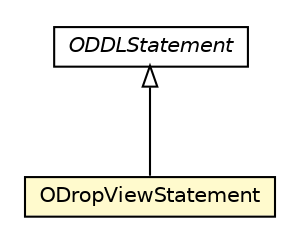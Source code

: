 #!/usr/local/bin/dot
#
# Class diagram 
# Generated by UMLGraph version R5_6-24-gf6e263 (http://www.umlgraph.org/)
#

digraph G {
	edge [fontname="Helvetica",fontsize=10,labelfontname="Helvetica",labelfontsize=10];
	node [fontname="Helvetica",fontsize=10,shape=plaintext];
	nodesep=0.25;
	ranksep=0.5;
	// com.orientechnologies.orient.core.sql.parser.ODropViewStatement
	c3183202 [label=<<table title="com.orientechnologies.orient.core.sql.parser.ODropViewStatement" border="0" cellborder="1" cellspacing="0" cellpadding="2" port="p" bgcolor="lemonChiffon" href="./ODropViewStatement.html">
		<tr><td><table border="0" cellspacing="0" cellpadding="1">
<tr><td align="center" balign="center"> ODropViewStatement </td></tr>
		</table></td></tr>
		</table>>, URL="./ODropViewStatement.html", fontname="Helvetica", fontcolor="black", fontsize=10.0];
	// com.orientechnologies.orient.core.sql.parser.ODDLStatement
	c3183205 [label=<<table title="com.orientechnologies.orient.core.sql.parser.ODDLStatement" border="0" cellborder="1" cellspacing="0" cellpadding="2" port="p" href="./ODDLStatement.html">
		<tr><td><table border="0" cellspacing="0" cellpadding="1">
<tr><td align="center" balign="center"><font face="Helvetica-Oblique"> ODDLStatement </font></td></tr>
		</table></td></tr>
		</table>>, URL="./ODDLStatement.html", fontname="Helvetica", fontcolor="black", fontsize=10.0];
	//com.orientechnologies.orient.core.sql.parser.ODropViewStatement extends com.orientechnologies.orient.core.sql.parser.ODDLStatement
	c3183205:p -> c3183202:p [dir=back,arrowtail=empty];
}

